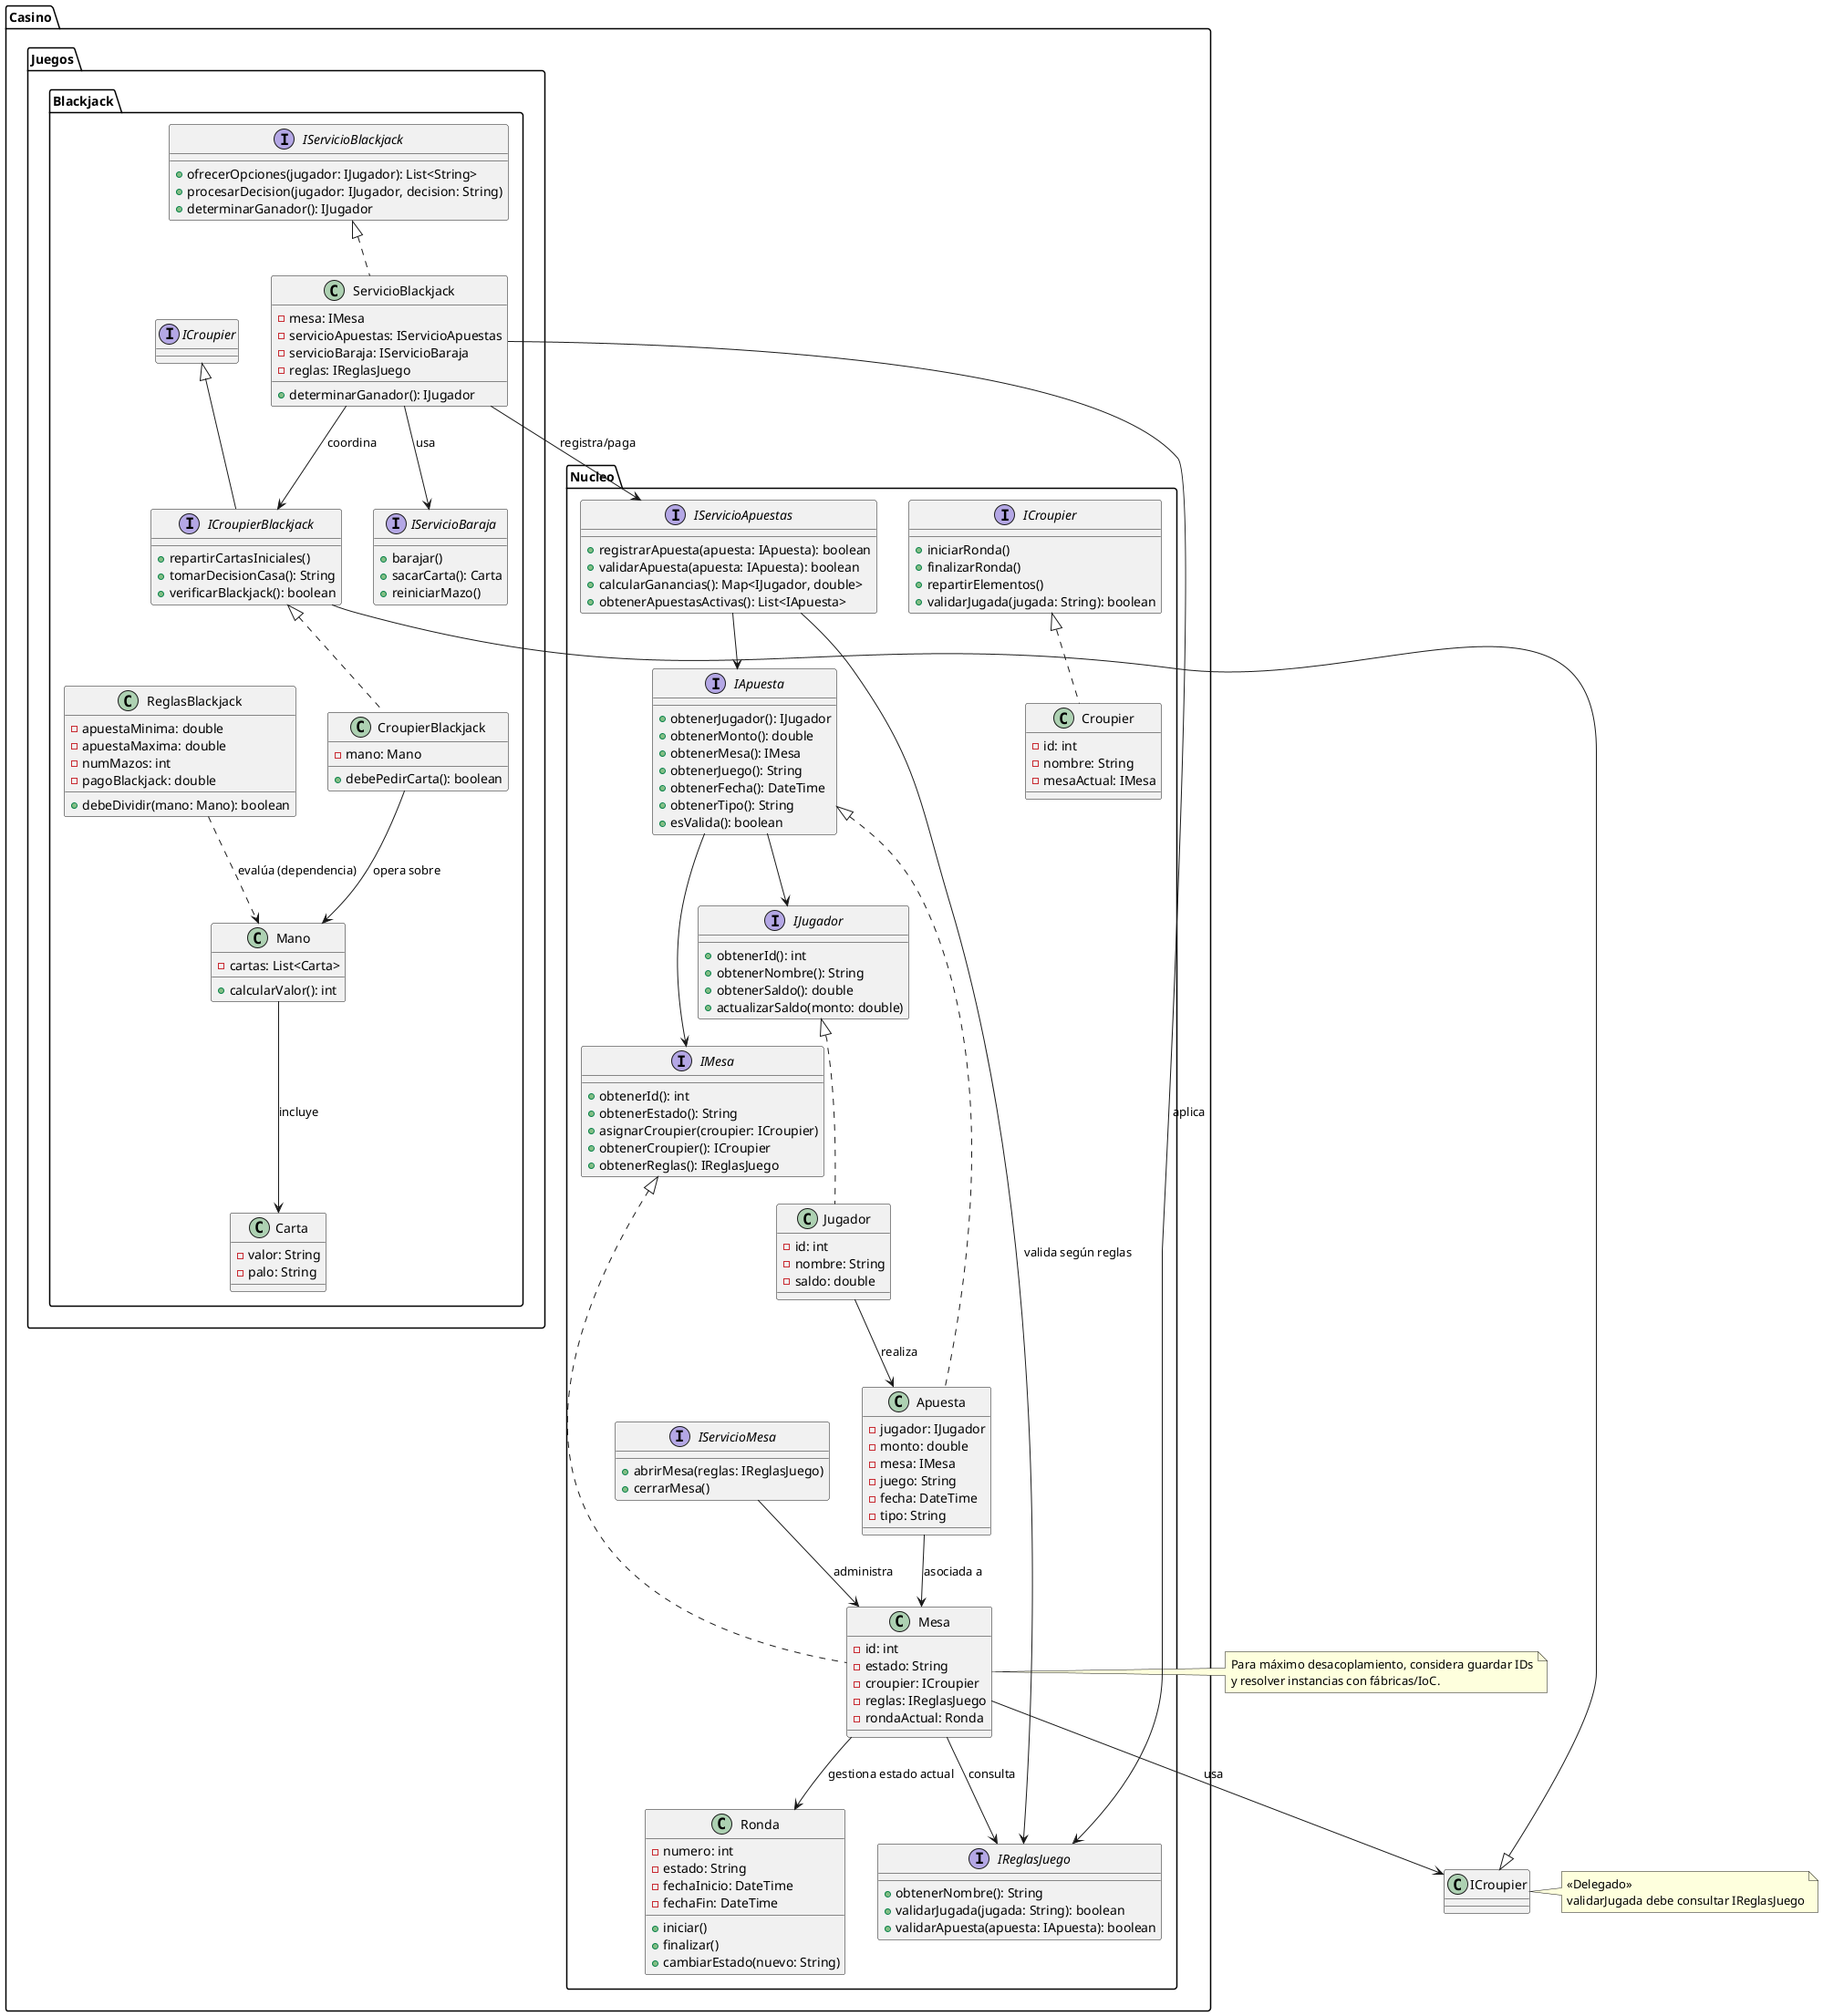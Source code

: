 @startuml

package "Casino" {
  package "Nucleo" {
    interface IJugador {
      + obtenerId(): int
      + obtenerNombre(): String
      + obtenerSaldo(): double
      + actualizarSaldo(monto: double)
    }

    interface ICroupier {
      + iniciarRonda()
      + finalizarRonda()
      + repartirElementos()
      + validarJugada(jugada: String): boolean
    }

    interface IMesa {
      + obtenerId(): int
      + obtenerEstado(): String
      + asignarCroupier(croupier: ICroupier)
      + obtenerCroupier(): ICroupier
      + obtenerReglas(): IReglasJuego
    }

    interface IServicioMesa {
      + abrirMesa(reglas: IReglasJuego)
      + cerrarMesa()
    }

    interface IServicioApuestas {
      + registrarApuesta(apuesta: IApuesta): boolean
      + validarApuesta(apuesta: IApuesta): boolean
      + calcularGanancias(): Map<IJugador, double>
      + obtenerApuestasActivas(): List<IApuesta>
    }

    interface IApuesta {
      + obtenerJugador(): IJugador
      + obtenerMonto(): double
      + obtenerMesa(): IMesa
      + obtenerJuego(): String
      + obtenerFecha(): DateTime
      + obtenerTipo(): String
      + esValida(): boolean
    }

    interface IReglasJuego {
      + obtenerNombre(): String
      + validarJugada(jugada: String): boolean
      + validarApuesta(apuesta: IApuesta): boolean
    }

    class Jugador implements IJugador {
      - id: int
      - nombre: String
      - saldo: double
    }

    class Croupier implements ICroupier {
      - id: int
      - nombre: String
      - mesaActual: IMesa
    }

    class Mesa implements IMesa {
      - id: int
      - estado: String
      - croupier: ICroupier
      - reglas: IReglasJuego
      - rondaActual: Ronda
    }

    class Ronda {
      - numero: int
      - estado: String
      - fechaInicio: DateTime
      - fechaFin: DateTime
      + iniciar()
      + finalizar()
      + cambiarEstado(nuevo: String)
    }

    class Apuesta implements IApuesta {
      - jugador: IJugador
      - monto: double
      - mesa: IMesa
      - juego: String
      - fecha: DateTime
      - tipo: String
    }
  }

  package "Juegos" {
    package "Blackjack" {
      interface ICroupierBlackjack extends ICroupier {
        + repartirCartasIniciales()
        + tomarDecisionCasa(): String
        + verificarBlackjack(): boolean
      }

      interface IServicioBaraja {
        + barajar()
        + sacarCarta(): Carta
        + reiniciarMazo()
      }

      interface IServicioBlackjack {
        + ofrecerOpciones(jugador: IJugador): List<String>
        + procesarDecision(jugador: IJugador, decision: String)
        + determinarGanador(): IJugador
      }

      class CroupierBlackjack implements ICroupierBlackjack {
        - mano: Mano
        + debePedirCarta(): boolean
      }

      class Mano {
        - cartas: List<Carta>
        + calcularValor(): int
      }

      class Carta {
        - valor: String
        - palo: String
      }

      class ReglasBlackjack {
        - apuestaMinima: double
        - apuestaMaxima: double
        - numMazos: int
        - pagoBlackjack: double
        + debeDividir(mano: Mano): boolean
      }

      class ServicioBlackjack implements IServicioBlackjack {
        - mesa: IMesa
        - servicioApuestas: IServicioApuestas
        - servicioBaraja: IServicioBaraja
        - reglas: IReglasJuego
        + determinarGanador(): IJugador
      }
    }
  }
}

' ===== Relaciones Núcleo (asociaciones/dependencias) =====
Mesa --> ICroupier : usa
Mesa --> IReglasJuego : consulta
Mesa --> Ronda : gestiona estado actual
IServicioMesa --> Mesa : administra
IServicioApuestas --> IApuesta
IServicioApuestas --> IReglasJuego : valida según reglas
Jugador --> Apuesta : realiza
Apuesta --> Mesa : asociada a
IApuesta --> IJugador
IApuesta --> IMesa

' ===== Relaciones Blackjack (asociaciones) =====
ICroupierBlackjack --|> ICroupier
CroupierBlackjack --> Mano : opera sobre
ServicioBlackjack --> ICroupierBlackjack : coordina
ServicioBlackjack --> IServicioBaraja : usa
ServicioBlackjack --> IReglasJuego : aplica
ServicioBlackjack --> IServicioApuestas : registra/paga
Mano --> Carta : incluye
ReglasBlackjack ..> Mano : evalúa (dependencia)

' ===== Notas =====
note right of ICroupier
«Delegado»
validarJugada debe consultar IReglasJuego
end note

note right of Mesa
Para máximo desacoplamiento, considera guardar IDs
y resolver instancias con fábricas/IoC.
end note

@enduml
